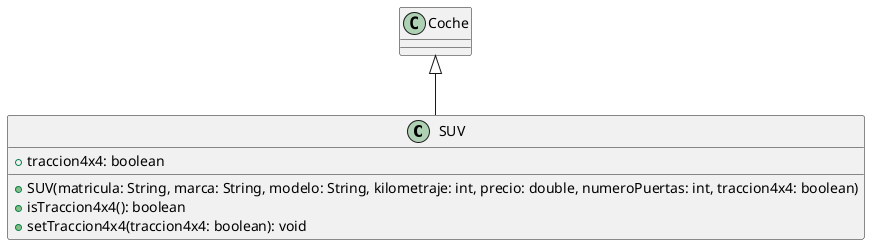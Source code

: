 @startuml
class SUV extends Coche {
  + traccion4x4: boolean
  + SUV(matricula: String, marca: String, modelo: String, kilometraje: int, precio: double, numeroPuertas: int, traccion4x4: boolean)
  + isTraccion4x4(): boolean
  + setTraccion4x4(traccion4x4: boolean): void
}
@enduml
